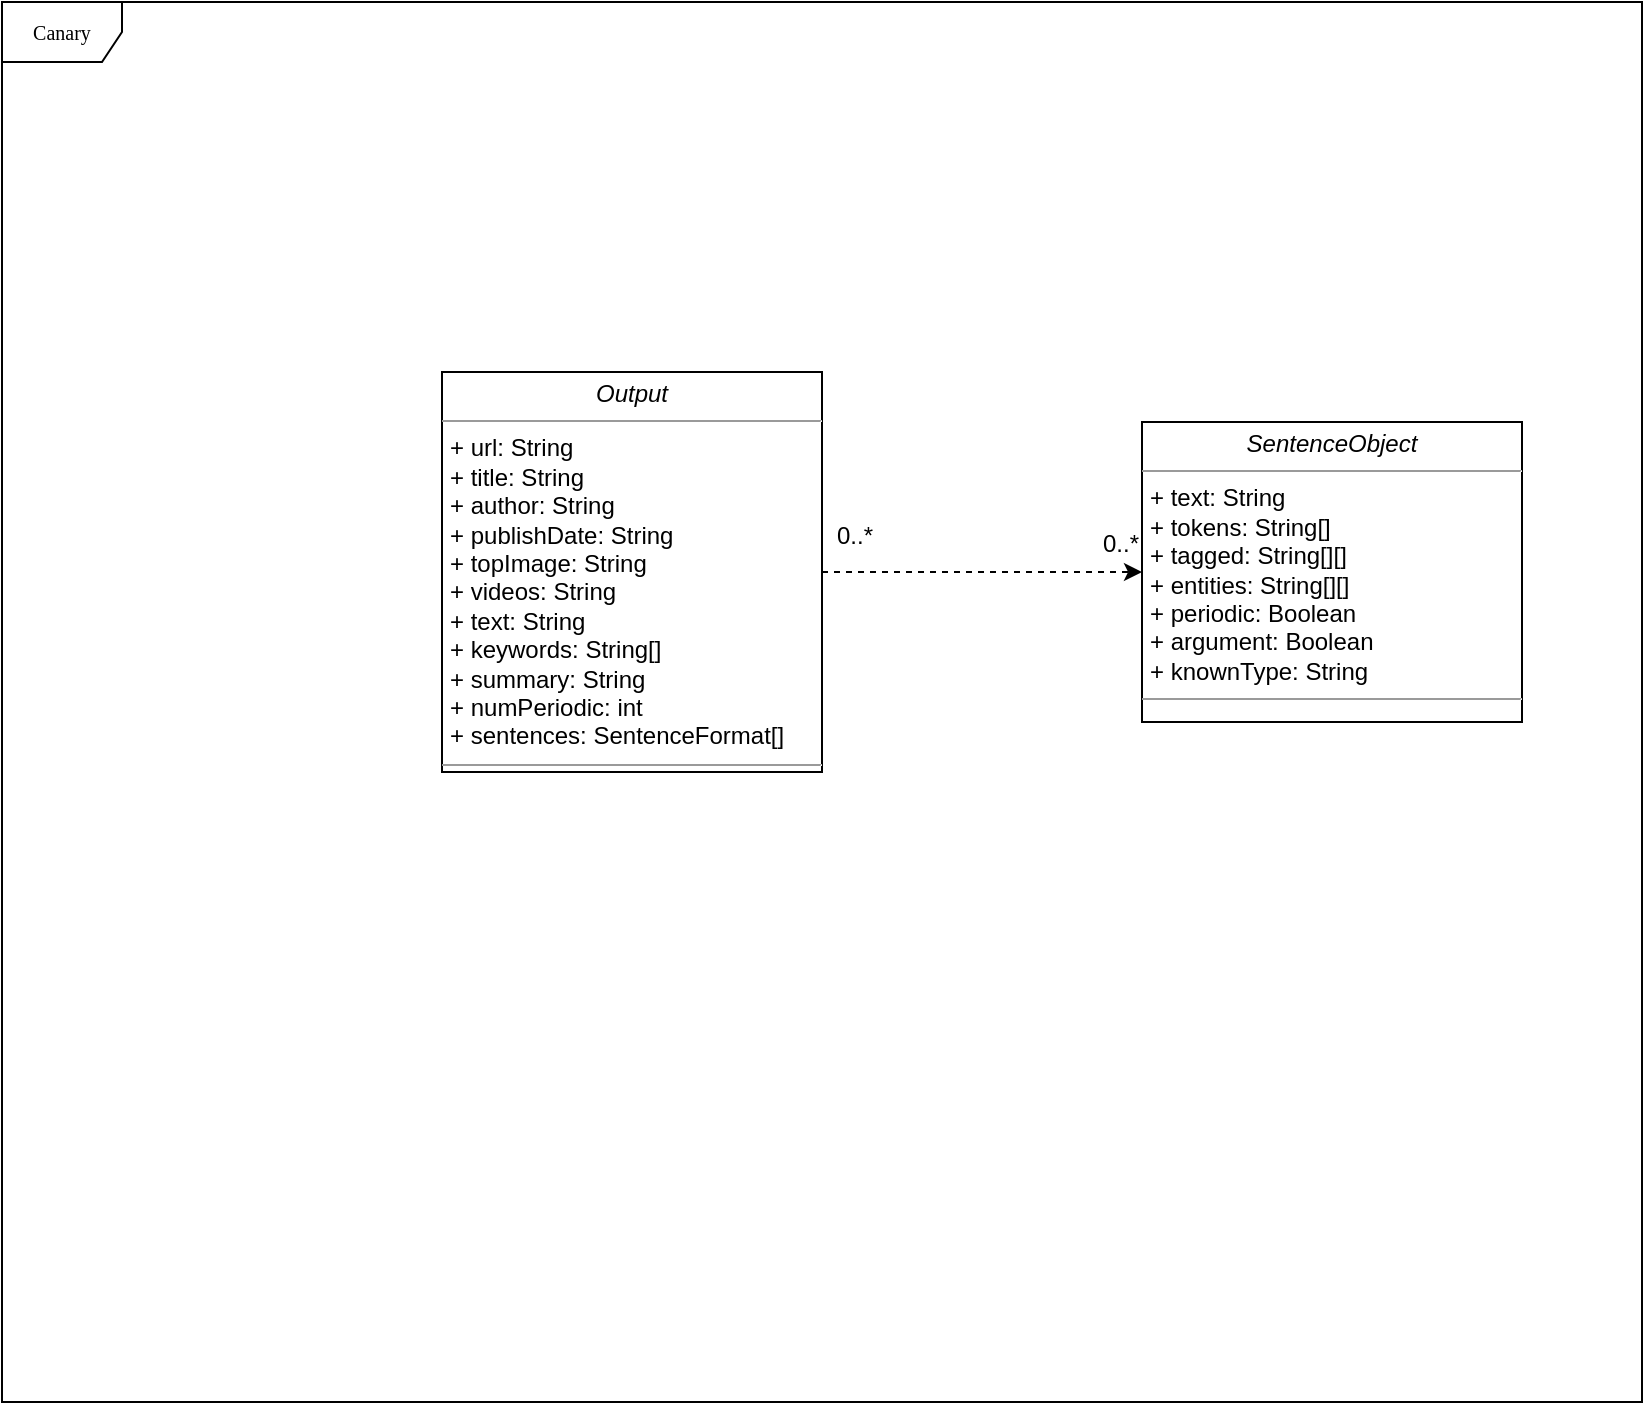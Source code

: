 <mxfile version="12.2.0" type="device" pages="1"><diagram name="Page-1" id="c4acf3e9-155e-7222-9cf6-157b1a14988f"><mxGraphModel dx="994" dy="457" grid="1" gridSize="10" guides="1" tooltips="1" connect="1" arrows="1" fold="1" page="1" pageScale="1" pageWidth="850" pageHeight="1100" background="#ffffff" math="0" shadow="0"><root><mxCell id="0"/><mxCell id="1" parent="0"/><mxCell id="17acba5748e5396b-1" value="Canary" style="shape=umlFrame;whiteSpace=wrap;html=1;rounded=0;shadow=0;comic=0;labelBackgroundColor=none;strokeColor=#000000;strokeWidth=1;fillColor=#ffffff;fontFamily=Verdana;fontSize=10;fontColor=#000000;align=center;" parent="1" vertex="1"><mxGeometry x="20" y="20" width="820" height="700" as="geometry"/></mxCell><mxCell id="5d2195bd80daf111-19" value="&lt;p style=&quot;margin: 0px ; margin-top: 4px ; text-align: center&quot;&gt;&lt;i&gt;SentenceObject&lt;/i&gt;&lt;/p&gt;&lt;hr size=&quot;1&quot;&gt;&lt;p style=&quot;margin: 0px ; margin-left: 4px&quot;&gt;+ text: String&lt;/p&gt;&lt;p style=&quot;margin: 0px ; margin-left: 4px&quot;&gt;+ tokens: String[]&lt;/p&gt;&lt;p style=&quot;margin: 0px ; margin-left: 4px&quot;&gt;+ tagged: String[][]&lt;/p&gt;&lt;p style=&quot;margin: 0px ; margin-left: 4px&quot;&gt;+ entities: String[][]&lt;/p&gt;&lt;p style=&quot;margin: 0px ; margin-left: 4px&quot;&gt;+ periodic: Boolean&lt;/p&gt;&lt;p style=&quot;margin: 0px ; margin-left: 4px&quot;&gt;+ argument: Boolean&lt;/p&gt;&lt;p style=&quot;margin: 0px ; margin-left: 4px&quot;&gt;+ knownType: String&lt;/p&gt;&lt;hr size=&quot;1&quot;&gt;&lt;p style=&quot;margin: 0px ; margin-left: 4px&quot;&gt;&lt;br&gt;&lt;/p&gt;" style="verticalAlign=top;align=left;overflow=fill;fontSize=12;fontFamily=Helvetica;html=1;rounded=0;shadow=0;comic=0;labelBackgroundColor=none;strokeColor=#000000;strokeWidth=1;fillColor=#ffffff;" parent="1" vertex="1"><mxGeometry x="590" y="230" width="190" height="150" as="geometry"/></mxCell><mxCell id="MW-2L-hW7Pw7OsgzxY_Z-11" style="edgeStyle=orthogonalEdgeStyle;rounded=0;orthogonalLoop=1;jettySize=auto;html=1;exitX=1;exitY=0.5;exitDx=0;exitDy=0;entryX=0;entryY=0.5;entryDx=0;entryDy=0;dashed=1;endArrow=classic;endFill=1;" edge="1" parent="1" source="MW-2L-hW7Pw7OsgzxY_Z-2" target="5d2195bd80daf111-19"><mxGeometry relative="1" as="geometry"/></mxCell><mxCell id="MW-2L-hW7Pw7OsgzxY_Z-2" value="&lt;p style=&quot;margin: 0px ; margin-top: 4px ; text-align: center&quot;&gt;&lt;i&gt;Output&lt;/i&gt;&lt;/p&gt;&lt;hr size=&quot;1&quot;&gt;&lt;p style=&quot;margin: 0px ; margin-left: 4px&quot;&gt;+ url: String&lt;br&gt;&lt;/p&gt;&lt;p style=&quot;margin: 0px ; margin-left: 4px&quot;&gt;+ title: String&lt;/p&gt;&lt;p style=&quot;margin: 0px ; margin-left: 4px&quot;&gt;+ author: String&lt;/p&gt;&lt;p style=&quot;margin: 0px ; margin-left: 4px&quot;&gt;+ publishDate: String&lt;/p&gt;&lt;p style=&quot;margin: 0px ; margin-left: 4px&quot;&gt;+ topImage: String&lt;/p&gt;&lt;p style=&quot;margin: 0px ; margin-left: 4px&quot;&gt;+ videos: String&lt;/p&gt;&lt;p style=&quot;margin: 0px ; margin-left: 4px&quot;&gt;+ text: String&lt;/p&gt;&lt;p style=&quot;margin: 0px ; margin-left: 4px&quot;&gt;+ keywords: String[]&lt;/p&gt;&lt;p style=&quot;margin: 0px ; margin-left: 4px&quot;&gt;+ summary: String&lt;/p&gt;&lt;p style=&quot;margin: 0px ; margin-left: 4px&quot;&gt;+ numPeriodic: int&lt;/p&gt;&lt;p style=&quot;margin: 0px ; margin-left: 4px&quot;&gt;+ sentences: SentenceFormat[]&lt;/p&gt;&lt;hr size=&quot;1&quot;&gt;&lt;p style=&quot;margin: 0px ; margin-left: 4px&quot;&gt;&lt;br&gt;&lt;/p&gt;" style="verticalAlign=top;align=left;overflow=fill;fontSize=12;fontFamily=Helvetica;html=1;rounded=0;shadow=0;comic=0;labelBackgroundColor=none;strokeColor=#000000;strokeWidth=1;fillColor=#ffffff;" vertex="1" parent="1"><mxGeometry x="240" y="205" width="190" height="200" as="geometry"/></mxCell><mxCell id="MW-2L-hW7Pw7OsgzxY_Z-6" value="0..*" style="text;html=1;resizable=0;points=[];align=center;verticalAlign=middle;labelBackgroundColor=#ffffff;" vertex="1" connectable="0" parent="1"><mxGeometry x="470.143" y="449.857" as="geometry"><mxPoint x="109" y="-159" as="offset"/></mxGeometry></mxCell><mxCell id="MW-2L-hW7Pw7OsgzxY_Z-9" value="0..*" style="text;html=1;resizable=0;points=[];align=center;verticalAlign=middle;labelBackgroundColor=#ffffff;" vertex="1" connectable="0" parent="1"><mxGeometry x="520" y="260" as="geometry"><mxPoint x="-74" y="27" as="offset"/></mxGeometry></mxCell></root></mxGraphModel></diagram></mxfile>